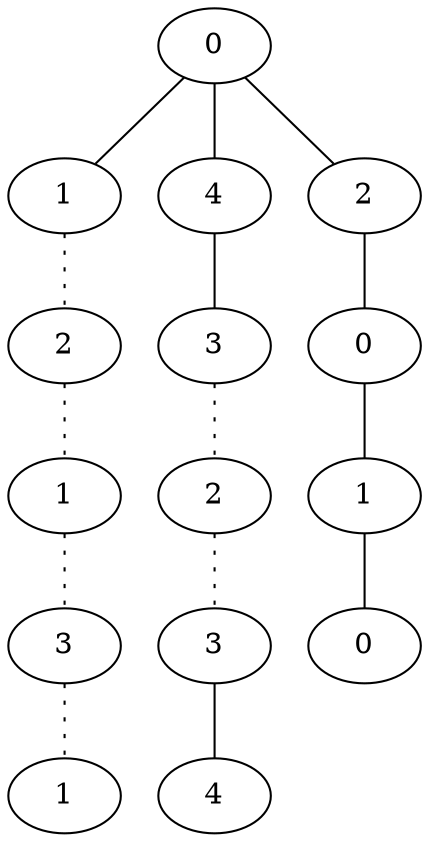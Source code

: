 graph {
a0[label=0];
a1[label=1];
a2[label=2];
a3[label=1];
a4[label=3];
a5[label=1];
a6[label=4];
a7[label=3];
a8[label=2];
a9[label=3];
a10[label=4];
a11[label=2];
a12[label=0];
a13[label=1];
a14[label=0];
a0 -- a1;
a0 -- a6;
a0 -- a11;
a1 -- a2 [style=dotted];
a2 -- a3 [style=dotted];
a3 -- a4 [style=dotted];
a4 -- a5 [style=dotted];
a6 -- a7;
a7 -- a8 [style=dotted];
a8 -- a9 [style=dotted];
a9 -- a10;
a11 -- a12;
a12 -- a13;
a13 -- a14;
}

